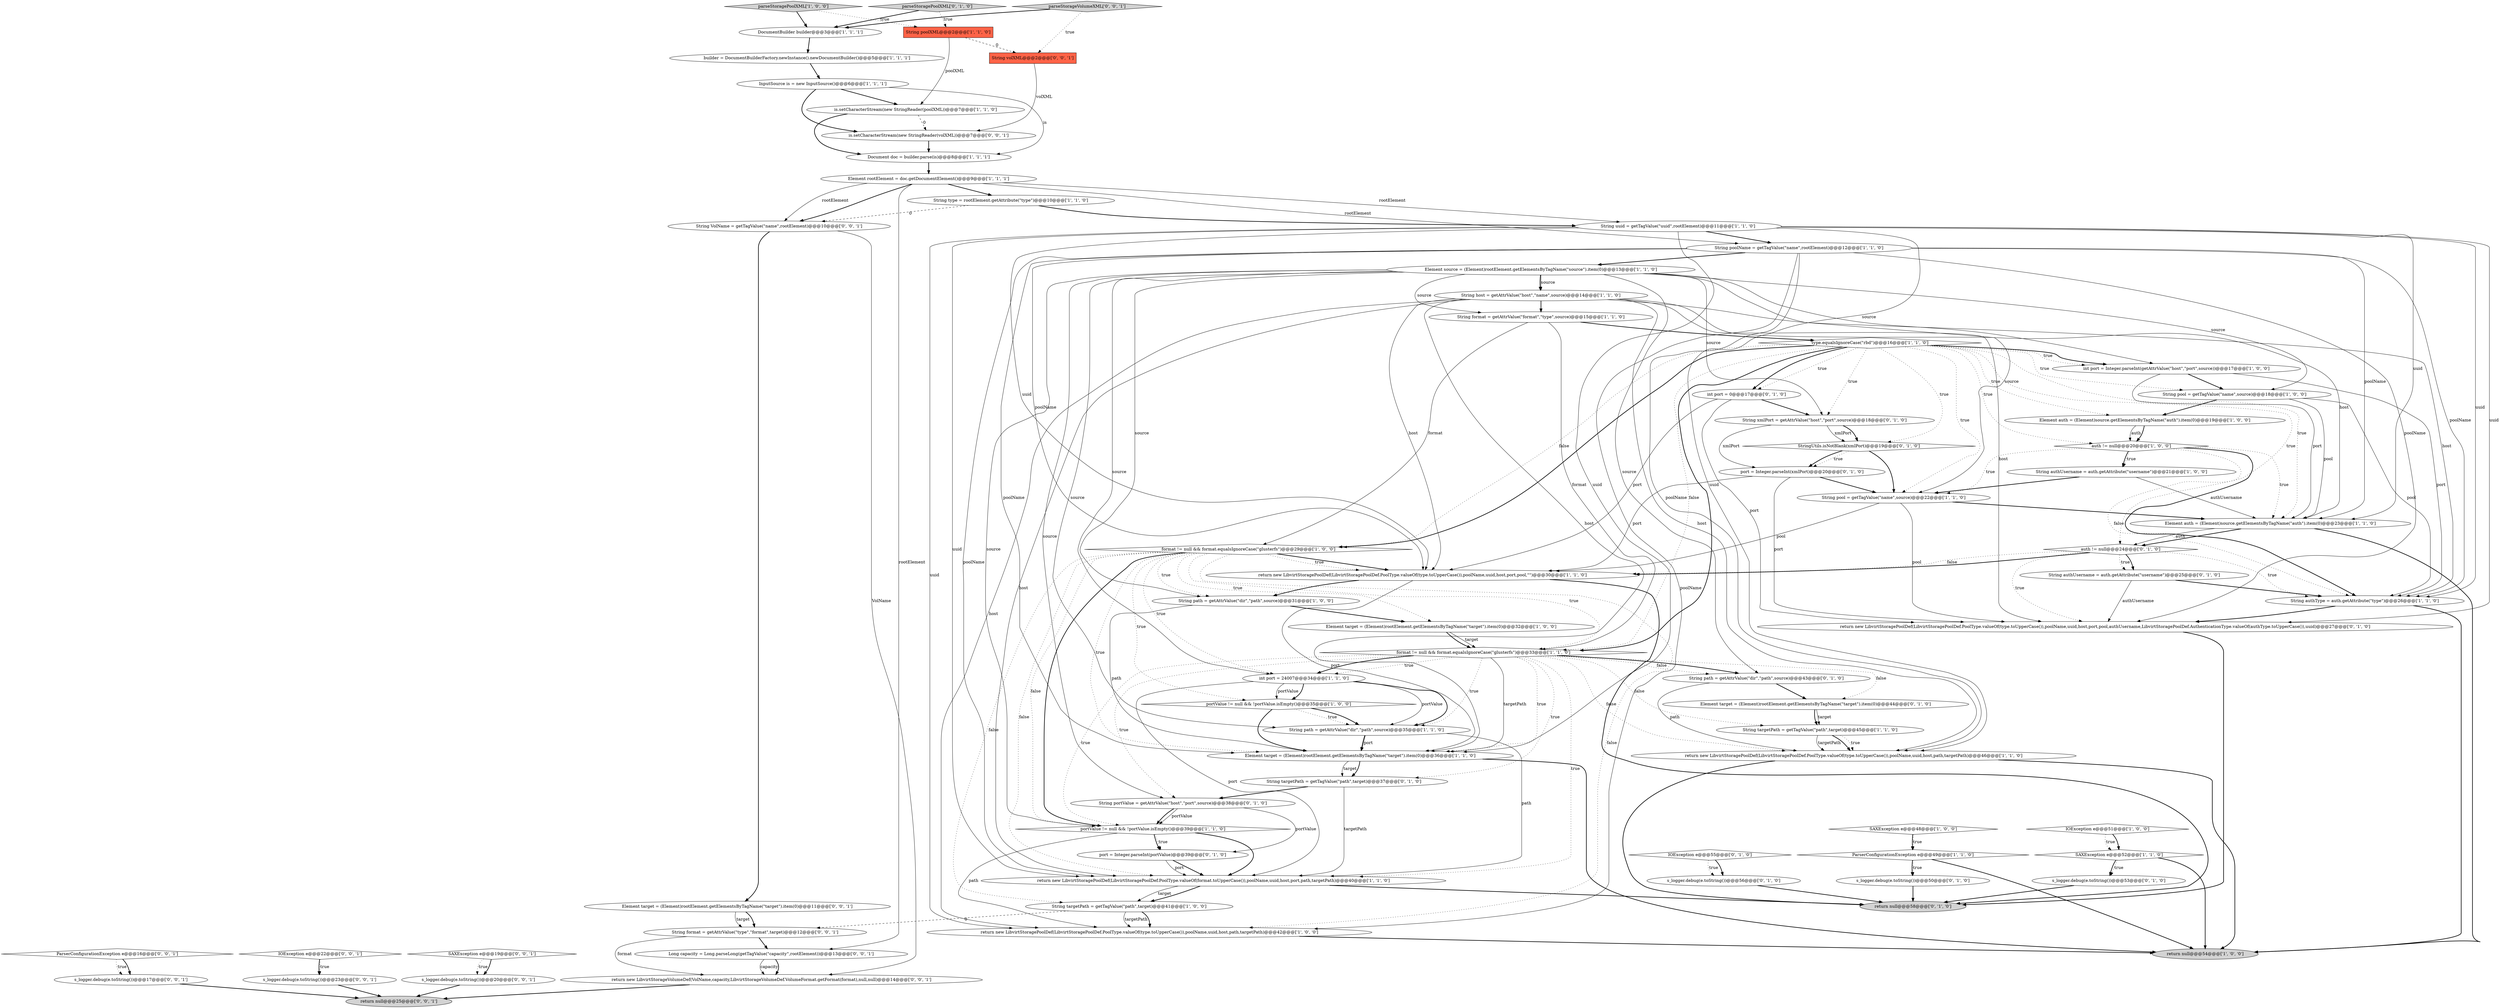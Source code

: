 digraph {
43 [style = filled, label = "Element target = (Element)rootElement.getElementsByTagName(\"target\").item(0)@@@44@@@['0', '1', '0']", fillcolor = white, shape = ellipse image = "AAA0AAABBB2BBB"];
47 [style = filled, label = "String authUsername = auth.getAttribute(\"username\")@@@25@@@['0', '1', '0']", fillcolor = white, shape = ellipse image = "AAA0AAABBB2BBB"];
1 [style = filled, label = "int port = 24007@@@34@@@['1', '1', '0']", fillcolor = white, shape = ellipse image = "AAA0AAABBB1BBB"];
6 [style = filled, label = "SAXException e@@@48@@@['1', '0', '0']", fillcolor = white, shape = diamond image = "AAA0AAABBB1BBB"];
38 [style = filled, label = "format != null && format.equalsIgnoreCase(\"glusterfs\")@@@29@@@['1', '0', '0']", fillcolor = white, shape = diamond image = "AAA0AAABBB1BBB"];
42 [style = filled, label = "type.equalsIgnoreCase(\"rbd\")@@@16@@@['1', '1', '0']", fillcolor = white, shape = diamond image = "AAA0AAABBB1BBB"];
15 [style = filled, label = "InputSource is = new InputSource()@@@6@@@['1', '1', '1']", fillcolor = white, shape = ellipse image = "AAA0AAABBB1BBB"];
66 [style = filled, label = "s_logger.debug(e.toString())@@@17@@@['0', '0', '1']", fillcolor = white, shape = ellipse image = "AAA0AAABBB3BBB"];
51 [style = filled, label = "int port = 0@@@17@@@['0', '1', '0']", fillcolor = white, shape = ellipse image = "AAA0AAABBB2BBB"];
31 [style = filled, label = "Element source = (Element)rootElement.getElementsByTagName(\"source\").item(0)@@@13@@@['1', '1', '0']", fillcolor = white, shape = ellipse image = "AAA0AAABBB1BBB"];
26 [style = filled, label = "parseStoragePoolXML['1', '0', '0']", fillcolor = lightgray, shape = diamond image = "AAA0AAABBB1BBB"];
16 [style = filled, label = "auth != null@@@20@@@['1', '0', '0']", fillcolor = white, shape = diamond image = "AAA0AAABBB1BBB"];
32 [style = filled, label = "is.setCharacterStream(new StringReader(poolXML))@@@7@@@['1', '1', '0']", fillcolor = white, shape = ellipse image = "AAA0AAABBB1BBB"];
68 [style = filled, label = "IOException e@@@22@@@['0', '0', '1']", fillcolor = white, shape = diamond image = "AAA0AAABBB3BBB"];
64 [style = filled, label = "return new LibvirtStorageVolumeDef(VolName,capacity,LibvirtStorageVolumeDef.VolumeFormat.getFormat(format),null,null)@@@14@@@['0', '0', '1']", fillcolor = white, shape = ellipse image = "AAA0AAABBB3BBB"];
52 [style = filled, label = "String xmlPort = getAttrValue(\"host\",\"port\",source)@@@18@@@['0', '1', '0']", fillcolor = white, shape = ellipse image = "AAA1AAABBB2BBB"];
25 [style = filled, label = "String type = rootElement.getAttribute(\"type\")@@@10@@@['1', '1', '0']", fillcolor = white, shape = ellipse image = "AAA0AAABBB1BBB"];
75 [style = filled, label = "is.setCharacterStream(new StringReader(volXML))@@@7@@@['0', '0', '1']", fillcolor = white, shape = ellipse image = "AAA0AAABBB3BBB"];
3 [style = filled, label = "int port = Integer.parseInt(getAttrValue(\"host\",\"port\",source))@@@17@@@['1', '0', '0']", fillcolor = white, shape = ellipse image = "AAA0AAABBB1BBB"];
69 [style = filled, label = "ParserConfigurationException e@@@16@@@['0', '0', '1']", fillcolor = white, shape = diamond image = "AAA0AAABBB3BBB"];
11 [style = filled, label = "String targetPath = getTagValue(\"path\",target)@@@45@@@['1', '1', '0']", fillcolor = white, shape = ellipse image = "AAA0AAABBB1BBB"];
14 [style = filled, label = "ParserConfigurationException e@@@49@@@['1', '1', '0']", fillcolor = white, shape = diamond image = "AAA0AAABBB1BBB"];
39 [style = filled, label = "return new LibvirtStoragePoolDef(LibvirtStoragePoolDef.PoolType.valueOf(format.toUpperCase()),poolName,uuid,host,port,path,targetPath)@@@40@@@['1', '1', '0']", fillcolor = white, shape = ellipse image = "AAA0AAABBB1BBB"];
72 [style = filled, label = "String volXML@@@2@@@['0', '0', '1']", fillcolor = tomato, shape = box image = "AAA0AAABBB3BBB"];
48 [style = filled, label = "String path = getAttrValue(\"dir\",\"path\",source)@@@43@@@['0', '1', '0']", fillcolor = white, shape = ellipse image = "AAA0AAABBB2BBB"];
29 [style = filled, label = "return new LibvirtStoragePoolDef(LibvirtStoragePoolDef.PoolType.valueOf(type.toUpperCase()),poolName,uuid,host,path,targetPath)@@@42@@@['1', '0', '0']", fillcolor = white, shape = ellipse image = "AAA0AAABBB1BBB"];
60 [style = filled, label = "s_logger.debug(e.toString())@@@56@@@['0', '1', '0']", fillcolor = white, shape = ellipse image = "AAA0AAABBB2BBB"];
20 [style = filled, label = "String path = getAttrValue(\"dir\",\"path\",source)@@@35@@@['1', '1', '0']", fillcolor = white, shape = ellipse image = "AAA0AAABBB1BBB"];
71 [style = filled, label = "String VolName = getTagValue(\"name\",rootElement)@@@10@@@['0', '0', '1']", fillcolor = white, shape = ellipse image = "AAA0AAABBB3BBB"];
0 [style = filled, label = "String pool = getTagValue(\"name\",source)@@@18@@@['1', '0', '0']", fillcolor = white, shape = ellipse image = "AAA0AAABBB1BBB"];
70 [style = filled, label = "parseStorageVolumeXML['0', '0', '1']", fillcolor = lightgray, shape = diamond image = "AAA0AAABBB3BBB"];
53 [style = filled, label = "port = Integer.parseInt(xmlPort)@@@20@@@['0', '1', '0']", fillcolor = white, shape = ellipse image = "AAA1AAABBB2BBB"];
18 [style = filled, label = "String format = getAttrValue(\"format\",\"type\",source)@@@15@@@['1', '1', '0']", fillcolor = white, shape = ellipse image = "AAA0AAABBB1BBB"];
10 [style = filled, label = "portValue != null && !portValue.isEmpty()@@@35@@@['1', '0', '0']", fillcolor = white, shape = diamond image = "AAA0AAABBB1BBB"];
5 [style = filled, label = "return new LibvirtStoragePoolDef(LibvirtStoragePoolDef.PoolType.valueOf(type.toUpperCase()),poolName,uuid,host,path,targetPath)@@@46@@@['1', '1', '0']", fillcolor = white, shape = ellipse image = "AAA0AAABBB1BBB"];
13 [style = filled, label = "Element target = (Element)rootElement.getElementsByTagName(\"target\").item(0)@@@36@@@['1', '1', '0']", fillcolor = white, shape = ellipse image = "AAA0AAABBB1BBB"];
21 [style = filled, label = "Document doc = builder.parse(is)@@@8@@@['1', '1', '1']", fillcolor = white, shape = ellipse image = "AAA0AAABBB1BBB"];
2 [style = filled, label = "String uuid = getTagValue(\"uuid\",rootElement)@@@11@@@['1', '1', '0']", fillcolor = white, shape = ellipse image = "AAA0AAABBB1BBB"];
34 [style = filled, label = "Element auth = (Element)source.getElementsByTagName(\"auth\").item(0)@@@19@@@['1', '0', '0']", fillcolor = white, shape = ellipse image = "AAA0AAABBB1BBB"];
36 [style = filled, label = "format != null && format.equalsIgnoreCase(\"glusterfs\")@@@33@@@['1', '1', '0']", fillcolor = white, shape = diamond image = "AAA0AAABBB1BBB"];
67 [style = filled, label = "s_logger.debug(e.toString())@@@23@@@['0', '0', '1']", fillcolor = white, shape = ellipse image = "AAA0AAABBB3BBB"];
37 [style = filled, label = "String poolName = getTagValue(\"name\",rootElement)@@@12@@@['1', '1', '0']", fillcolor = white, shape = ellipse image = "AAA0AAABBB1BBB"];
45 [style = filled, label = "return new LibvirtStoragePoolDef(LibvirtStoragePoolDef.PoolType.valueOf(type.toUpperCase()),poolName,uuid,host,port,pool,authUsername,LibvirtStoragePoolDef.AuthenticationType.valueOf(authType.toUpperCase()),uuid)@@@27@@@['0', '1', '0']", fillcolor = white, shape = ellipse image = "AAA0AAABBB2BBB"];
40 [style = filled, label = "return new LibvirtStoragePoolDef(LibvirtStoragePoolDef.PoolType.valueOf(type.toUpperCase()),poolName,uuid,host,port,pool,\"\")@@@30@@@['1', '1', '0']", fillcolor = white, shape = ellipse image = "AAA0AAABBB1BBB"];
22 [style = filled, label = "portValue != null && !portValue.isEmpty()@@@39@@@['1', '1', '0']", fillcolor = white, shape = diamond image = "AAA0AAABBB1BBB"];
65 [style = filled, label = "Long capacity = Long.parseLong(getTagValue(\"capacity\",rootElement))@@@13@@@['0', '0', '1']", fillcolor = white, shape = ellipse image = "AAA0AAABBB3BBB"];
12 [style = filled, label = "return null@@@54@@@['1', '0', '0']", fillcolor = lightgray, shape = ellipse image = "AAA0AAABBB1BBB"];
23 [style = filled, label = "String poolXML@@@2@@@['1', '1', '0']", fillcolor = tomato, shape = box image = "AAA0AAABBB1BBB"];
17 [style = filled, label = "String authUsername = auth.getAttribute(\"username\")@@@21@@@['1', '0', '0']", fillcolor = white, shape = ellipse image = "AAA0AAABBB1BBB"];
46 [style = filled, label = "parseStoragePoolXML['0', '1', '0']", fillcolor = lightgray, shape = diamond image = "AAA0AAABBB2BBB"];
50 [style = filled, label = "StringUtils.isNotBlank(xmlPort)@@@19@@@['0', '1', '0']", fillcolor = white, shape = diamond image = "AAA1AAABBB2BBB"];
55 [style = filled, label = "port = Integer.parseInt(portValue)@@@39@@@['0', '1', '0']", fillcolor = white, shape = ellipse image = "AAA0AAABBB2BBB"];
63 [style = filled, label = "s_logger.debug(e.toString())@@@20@@@['0', '0', '1']", fillcolor = white, shape = ellipse image = "AAA0AAABBB3BBB"];
19 [style = filled, label = "String path = getAttrValue(\"dir\",\"path\",source)@@@31@@@['1', '0', '0']", fillcolor = white, shape = ellipse image = "AAA0AAABBB1BBB"];
7 [style = filled, label = "String host = getAttrValue(\"host\",\"name\",source)@@@14@@@['1', '1', '0']", fillcolor = white, shape = ellipse image = "AAA0AAABBB1BBB"];
35 [style = filled, label = "String authType = auth.getAttribute(\"type\")@@@26@@@['1', '1', '0']", fillcolor = white, shape = ellipse image = "AAA0AAABBB1BBB"];
24 [style = filled, label = "Element target = (Element)rootElement.getElementsByTagName(\"target\").item(0)@@@32@@@['1', '0', '0']", fillcolor = white, shape = ellipse image = "AAA0AAABBB1BBB"];
59 [style = filled, label = "String targetPath = getTagValue(\"path\",target)@@@37@@@['0', '1', '0']", fillcolor = white, shape = ellipse image = "AAA0AAABBB2BBB"];
62 [style = filled, label = "SAXException e@@@19@@@['0', '0', '1']", fillcolor = white, shape = diamond image = "AAA0AAABBB3BBB"];
8 [style = filled, label = "String targetPath = getTagValue(\"path\",target)@@@41@@@['1', '0', '0']", fillcolor = white, shape = ellipse image = "AAA0AAABBB1BBB"];
9 [style = filled, label = "SAXException e@@@52@@@['1', '1', '0']", fillcolor = white, shape = diamond image = "AAA0AAABBB1BBB"];
57 [style = filled, label = "s_logger.debug(e.toString())@@@53@@@['0', '1', '0']", fillcolor = white, shape = ellipse image = "AAA0AAABBB2BBB"];
73 [style = filled, label = "String format = getAttrValue(\"type\",\"format\",target)@@@12@@@['0', '0', '1']", fillcolor = white, shape = ellipse image = "AAA0AAABBB3BBB"];
44 [style = filled, label = "return null@@@58@@@['0', '1', '0']", fillcolor = lightgray, shape = ellipse image = "AAA0AAABBB2BBB"];
49 [style = filled, label = "IOException e@@@55@@@['0', '1', '0']", fillcolor = white, shape = diamond image = "AAA0AAABBB2BBB"];
56 [style = filled, label = "auth != null@@@24@@@['0', '1', '0']", fillcolor = white, shape = diamond image = "AAA0AAABBB2BBB"];
28 [style = filled, label = "Element auth = (Element)source.getElementsByTagName(\"auth\").item(0)@@@23@@@['1', '1', '0']", fillcolor = white, shape = ellipse image = "AAA0AAABBB1BBB"];
27 [style = filled, label = "Element rootElement = doc.getDocumentElement()@@@9@@@['1', '1', '1']", fillcolor = white, shape = ellipse image = "AAA0AAABBB1BBB"];
4 [style = filled, label = "IOException e@@@51@@@['1', '0', '0']", fillcolor = white, shape = diamond image = "AAA0AAABBB1BBB"];
33 [style = filled, label = "DocumentBuilder builder@@@3@@@['1', '1', '1']", fillcolor = white, shape = ellipse image = "AAA0AAABBB1BBB"];
41 [style = filled, label = "builder = DocumentBuilderFactory.newInstance().newDocumentBuilder()@@@5@@@['1', '1', '1']", fillcolor = white, shape = ellipse image = "AAA0AAABBB1BBB"];
58 [style = filled, label = "s_logger.debug(e.toString())@@@50@@@['0', '1', '0']", fillcolor = white, shape = ellipse image = "AAA0AAABBB2BBB"];
54 [style = filled, label = "String portValue = getAttrValue(\"host\",\"port\",source)@@@38@@@['0', '1', '0']", fillcolor = white, shape = ellipse image = "AAA0AAABBB2BBB"];
74 [style = filled, label = "return null@@@25@@@['0', '0', '1']", fillcolor = lightgray, shape = ellipse image = "AAA0AAABBB3BBB"];
61 [style = filled, label = "Element target = (Element)rootElement.getElementsByTagName(\"target\").item(0)@@@11@@@['0', '0', '1']", fillcolor = white, shape = ellipse image = "AAA0AAABBB3BBB"];
30 [style = filled, label = "String pool = getTagValue(\"name\",source)@@@22@@@['1', '1', '0']", fillcolor = white, shape = ellipse image = "AAA0AAABBB1BBB"];
36->13 [style = solid, label="targetPath"];
39->8 [style = solid, label="target"];
40->13 [style = solid, label="port"];
37->13 [style = solid, label="poolName"];
43->11 [style = bold, label=""];
36->59 [style = dotted, label="true"];
49->60 [style = bold, label=""];
0->28 [style = solid, label="pool"];
38->40 [style = bold, label=""];
41->15 [style = bold, label=""];
36->22 [style = dotted, label="true"];
50->53 [style = dotted, label="true"];
7->28 [style = solid, label="host"];
31->0 [style = solid, label="source"];
51->52 [style = bold, label=""];
18->38 [style = solid, label="format"];
37->39 [style = solid, label="poolName"];
8->29 [style = solid, label="targetPath"];
56->47 [style = dotted, label="true"];
26->23 [style = dotted, label="true"];
35->45 [style = bold, label=""];
13->12 [style = bold, label=""];
42->3 [style = bold, label=""];
50->53 [style = bold, label=""];
14->58 [style = bold, label=""];
31->18 [style = solid, label="source"];
28->56 [style = bold, label=""];
4->9 [style = bold, label=""];
56->45 [style = dotted, label="true"];
27->2 [style = solid, label="rootElement"];
50->30 [style = bold, label=""];
29->12 [style = bold, label=""];
5->12 [style = bold, label=""];
55->39 [style = bold, label=""];
4->9 [style = dotted, label="true"];
36->11 [style = dotted, label="false"];
49->60 [style = dotted, label="true"];
54->55 [style = solid, label="portValue"];
16->35 [style = bold, label=""];
31->54 [style = solid, label="source"];
9->12 [style = bold, label=""];
2->13 [style = solid, label="uuid"];
11->5 [style = dotted, label="true"];
9->57 [style = dotted, label="true"];
52->53 [style = solid, label="xmlPort"];
38->40 [style = dotted, label="true"];
22->29 [style = solid, label="path"];
57->44 [style = bold, label=""];
60->44 [style = bold, label=""];
38->1 [style = dotted, label="true"];
1->10 [style = bold, label=""];
27->25 [style = bold, label=""];
17->28 [style = solid, label="authUsername"];
42->34 [style = dotted, label="true"];
37->31 [style = bold, label=""];
71->61 [style = bold, label=""];
37->35 [style = solid, label="poolName"];
31->3 [style = solid, label="source"];
3->28 [style = solid, label="port"];
38->8 [style = dotted, label="false"];
13->59 [style = solid, label="target"];
36->20 [style = dotted, label="true"];
0->35 [style = solid, label="pool"];
27->71 [style = bold, label=""];
59->39 [style = solid, label="targetPath"];
18->36 [style = solid, label="format"];
36->1 [style = dotted, label="true"];
20->13 [style = solid, label="port"];
72->75 [style = solid, label="volXML"];
36->43 [style = dotted, label="false"];
37->29 [style = solid, label="poolName"];
56->40 [style = bold, label=""];
36->54 [style = dotted, label="true"];
31->30 [style = solid, label="source"];
6->14 [style = bold, label=""];
19->13 [style = solid, label="path"];
43->11 [style = solid, label="target"];
69->66 [style = dotted, label="true"];
61->73 [style = bold, label=""];
30->45 [style = solid, label="pool"];
53->30 [style = bold, label=""];
2->35 [style = solid, label="uuid"];
63->74 [style = bold, label=""];
27->71 [style = solid, label="rootElement"];
31->7 [style = solid, label="source"];
7->45 [style = solid, label="host"];
9->57 [style = bold, label=""];
30->28 [style = bold, label=""];
15->75 [style = bold, label=""];
48->43 [style = bold, label=""];
10->20 [style = dotted, label="true"];
15->32 [style = bold, label=""];
56->35 [style = dotted, label="true"];
8->73 [style = dashed, label="0"];
75->21 [style = bold, label=""];
38->24 [style = dotted, label="true"];
47->45 [style = solid, label="authUsername"];
1->20 [style = solid, label="portValue"];
1->10 [style = solid, label="portValue"];
39->44 [style = bold, label=""];
30->40 [style = solid, label="pool"];
10->20 [style = bold, label=""];
31->19 [style = solid, label="source"];
13->59 [style = bold, label=""];
16->30 [style = dotted, label="true"];
45->44 [style = bold, label=""];
67->74 [style = bold, label=""];
65->64 [style = solid, label="capacity"];
58->44 [style = bold, label=""];
42->52 [style = dotted, label="true"];
7->18 [style = bold, label=""];
36->13 [style = dotted, label="true"];
2->29 [style = solid, label="uuid"];
23->32 [style = solid, label="poolXML"];
7->40 [style = solid, label="host"];
22->55 [style = bold, label=""];
37->45 [style = solid, label="poolName"];
69->66 [style = bold, label=""];
48->5 [style = solid, label="path"];
14->12 [style = bold, label=""];
7->29 [style = solid, label="host"];
26->33 [style = bold, label=""];
59->54 [style = bold, label=""];
7->35 [style = solid, label="host"];
19->24 [style = bold, label=""];
54->22 [style = bold, label=""];
5->44 [style = bold, label=""];
70->33 [style = bold, label=""];
6->14 [style = dotted, label="true"];
47->35 [style = bold, label=""];
33->41 [style = bold, label=""];
24->36 [style = solid, label="target"];
31->20 [style = solid, label="source"];
34->16 [style = solid, label="auth"];
38->36 [style = dotted, label="true"];
68->67 [style = bold, label=""];
42->16 [style = dotted, label="true"];
11->5 [style = solid, label="targetPath"];
42->38 [style = dotted, label="false"];
22->55 [style = dotted, label="true"];
42->51 [style = dotted, label="true"];
20->13 [style = bold, label=""];
36->5 [style = dotted, label="false"];
38->39 [style = dotted, label="false"];
54->22 [style = solid, label="portValue"];
71->64 [style = solid, label="VolName"];
10->13 [style = bold, label=""];
39->8 [style = bold, label=""];
31->22 [style = solid, label="source"];
1->39 [style = solid, label="port"];
38->19 [style = dotted, label="true"];
36->39 [style = dotted, label="true"];
42->0 [style = dotted, label="true"];
56->47 [style = bold, label=""];
73->65 [style = bold, label=""];
66->74 [style = bold, label=""];
42->36 [style = bold, label=""];
2->5 [style = solid, label="uuid"];
56->40 [style = dotted, label="false"];
51->40 [style = solid, label="port"];
16->17 [style = bold, label=""];
38->29 [style = dotted, label="false"];
37->5 [style = solid, label="poolName"];
20->39 [style = solid, label="path"];
36->48 [style = dotted, label="false"];
36->48 [style = bold, label=""];
17->30 [style = bold, label=""];
16->17 [style = dotted, label="true"];
38->22 [style = dotted, label="false"];
31->1 [style = solid, label="source"];
11->5 [style = bold, label=""];
2->45 [style = solid, label="uuid"];
38->10 [style = dotted, label="true"];
27->65 [style = solid, label="rootElement"];
2->39 [style = solid, label="uuid"];
22->39 [style = bold, label=""];
16->28 [style = dotted, label="true"];
61->73 [style = solid, label="target"];
28->56 [style = solid, label="auth"];
42->51 [style = bold, label=""];
7->13 [style = solid, label="host"];
18->42 [style = bold, label=""];
28->12 [style = bold, label=""];
31->52 [style = solid, label="source"];
37->28 [style = solid, label="poolName"];
25->2 [style = bold, label=""];
32->75 [style = dashed, label="0"];
7->39 [style = solid, label="host"];
24->36 [style = bold, label=""];
14->58 [style = dotted, label="true"];
52->50 [style = solid, label="xmlPort"];
42->36 [style = dotted, label="false"];
31->48 [style = solid, label="source"];
65->64 [style = bold, label=""];
73->64 [style = solid, label="format"];
52->50 [style = bold, label=""];
42->3 [style = dotted, label="true"];
53->45 [style = solid, label="port"];
42->38 [style = bold, label=""];
38->22 [style = bold, label=""];
16->35 [style = dotted, label="false"];
42->28 [style = dotted, label="true"];
46->33 [style = bold, label=""];
32->21 [style = bold, label=""];
15->21 [style = solid, label="is"];
38->13 [style = dotted, label="true"];
64->74 [style = bold, label=""];
2->37 [style = bold, label=""];
40->44 [style = bold, label=""];
53->40 [style = solid, label="port"];
7->5 [style = solid, label="host"];
8->29 [style = bold, label=""];
62->63 [style = dotted, label="true"];
42->30 [style = dotted, label="true"];
27->37 [style = solid, label="rootElement"];
3->0 [style = bold, label=""];
34->16 [style = bold, label=""];
23->72 [style = dashed, label="0"];
42->56 [style = dotted, label="true"];
36->1 [style = bold, label=""];
25->71 [style = dashed, label="0"];
37->40 [style = solid, label="poolName"];
3->35 [style = solid, label="port"];
21->27 [style = bold, label=""];
2->28 [style = solid, label="uuid"];
46->23 [style = dotted, label="true"];
40->19 [style = bold, label=""];
35->12 [style = bold, label=""];
68->67 [style = dotted, label="true"];
1->20 [style = bold, label=""];
0->34 [style = bold, label=""];
70->72 [style = dotted, label="true"];
42->50 [style = dotted, label="true"];
55->39 [style = solid, label="port"];
51->45 [style = solid, label="port"];
31->7 [style = bold, label=""];
2->40 [style = solid, label="uuid"];
62->63 [style = bold, label=""];
}
